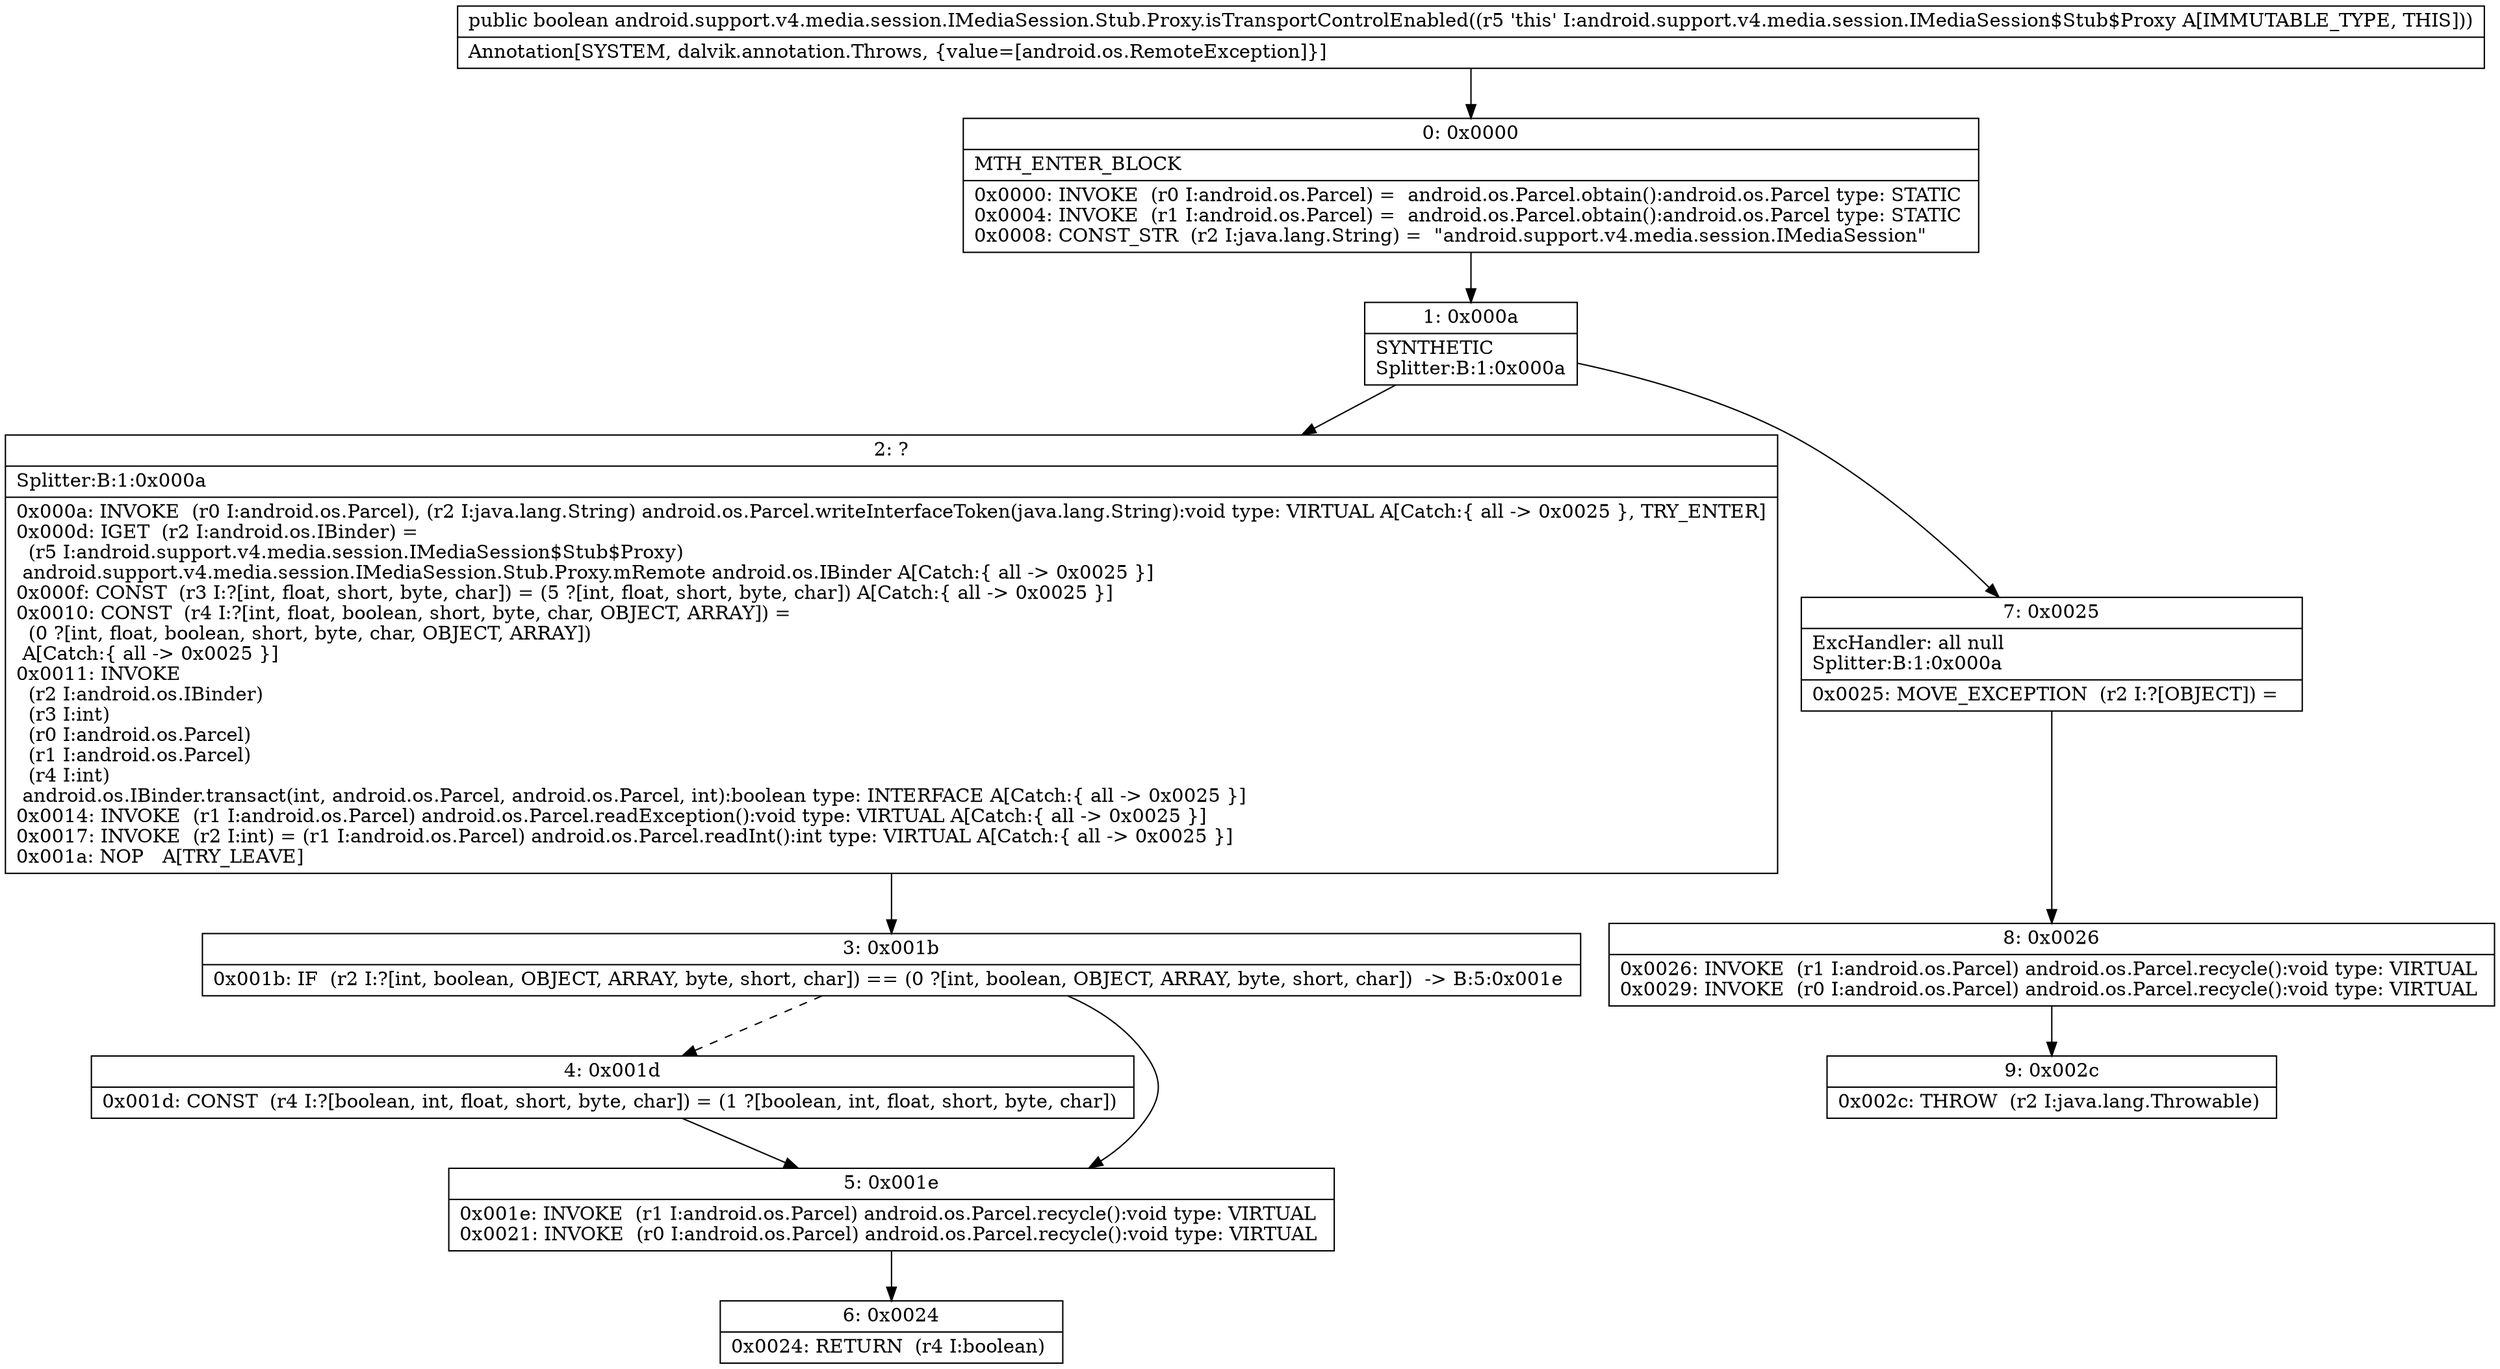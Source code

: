 digraph "CFG forandroid.support.v4.media.session.IMediaSession.Stub.Proxy.isTransportControlEnabled()Z" {
Node_0 [shape=record,label="{0\:\ 0x0000|MTH_ENTER_BLOCK\l|0x0000: INVOKE  (r0 I:android.os.Parcel) =  android.os.Parcel.obtain():android.os.Parcel type: STATIC \l0x0004: INVOKE  (r1 I:android.os.Parcel) =  android.os.Parcel.obtain():android.os.Parcel type: STATIC \l0x0008: CONST_STR  (r2 I:java.lang.String) =  \"android.support.v4.media.session.IMediaSession\" \l}"];
Node_1 [shape=record,label="{1\:\ 0x000a|SYNTHETIC\lSplitter:B:1:0x000a\l}"];
Node_2 [shape=record,label="{2\:\ ?|Splitter:B:1:0x000a\l|0x000a: INVOKE  (r0 I:android.os.Parcel), (r2 I:java.lang.String) android.os.Parcel.writeInterfaceToken(java.lang.String):void type: VIRTUAL A[Catch:\{ all \-\> 0x0025 \}, TRY_ENTER]\l0x000d: IGET  (r2 I:android.os.IBinder) = \l  (r5 I:android.support.v4.media.session.IMediaSession$Stub$Proxy)\l android.support.v4.media.session.IMediaSession.Stub.Proxy.mRemote android.os.IBinder A[Catch:\{ all \-\> 0x0025 \}]\l0x000f: CONST  (r3 I:?[int, float, short, byte, char]) = (5 ?[int, float, short, byte, char]) A[Catch:\{ all \-\> 0x0025 \}]\l0x0010: CONST  (r4 I:?[int, float, boolean, short, byte, char, OBJECT, ARRAY]) = \l  (0 ?[int, float, boolean, short, byte, char, OBJECT, ARRAY])\l A[Catch:\{ all \-\> 0x0025 \}]\l0x0011: INVOKE  \l  (r2 I:android.os.IBinder)\l  (r3 I:int)\l  (r0 I:android.os.Parcel)\l  (r1 I:android.os.Parcel)\l  (r4 I:int)\l android.os.IBinder.transact(int, android.os.Parcel, android.os.Parcel, int):boolean type: INTERFACE A[Catch:\{ all \-\> 0x0025 \}]\l0x0014: INVOKE  (r1 I:android.os.Parcel) android.os.Parcel.readException():void type: VIRTUAL A[Catch:\{ all \-\> 0x0025 \}]\l0x0017: INVOKE  (r2 I:int) = (r1 I:android.os.Parcel) android.os.Parcel.readInt():int type: VIRTUAL A[Catch:\{ all \-\> 0x0025 \}]\l0x001a: NOP   A[TRY_LEAVE]\l}"];
Node_3 [shape=record,label="{3\:\ 0x001b|0x001b: IF  (r2 I:?[int, boolean, OBJECT, ARRAY, byte, short, char]) == (0 ?[int, boolean, OBJECT, ARRAY, byte, short, char])  \-\> B:5:0x001e \l}"];
Node_4 [shape=record,label="{4\:\ 0x001d|0x001d: CONST  (r4 I:?[boolean, int, float, short, byte, char]) = (1 ?[boolean, int, float, short, byte, char]) \l}"];
Node_5 [shape=record,label="{5\:\ 0x001e|0x001e: INVOKE  (r1 I:android.os.Parcel) android.os.Parcel.recycle():void type: VIRTUAL \l0x0021: INVOKE  (r0 I:android.os.Parcel) android.os.Parcel.recycle():void type: VIRTUAL \l}"];
Node_6 [shape=record,label="{6\:\ 0x0024|0x0024: RETURN  (r4 I:boolean) \l}"];
Node_7 [shape=record,label="{7\:\ 0x0025|ExcHandler: all null\lSplitter:B:1:0x000a\l|0x0025: MOVE_EXCEPTION  (r2 I:?[OBJECT]) =  \l}"];
Node_8 [shape=record,label="{8\:\ 0x0026|0x0026: INVOKE  (r1 I:android.os.Parcel) android.os.Parcel.recycle():void type: VIRTUAL \l0x0029: INVOKE  (r0 I:android.os.Parcel) android.os.Parcel.recycle():void type: VIRTUAL \l}"];
Node_9 [shape=record,label="{9\:\ 0x002c|0x002c: THROW  (r2 I:java.lang.Throwable) \l}"];
MethodNode[shape=record,label="{public boolean android.support.v4.media.session.IMediaSession.Stub.Proxy.isTransportControlEnabled((r5 'this' I:android.support.v4.media.session.IMediaSession$Stub$Proxy A[IMMUTABLE_TYPE, THIS]))  | Annotation[SYSTEM, dalvik.annotation.Throws, \{value=[android.os.RemoteException]\}]\l}"];
MethodNode -> Node_0;
Node_0 -> Node_1;
Node_1 -> Node_2;
Node_1 -> Node_7;
Node_2 -> Node_3;
Node_3 -> Node_4[style=dashed];
Node_3 -> Node_5;
Node_4 -> Node_5;
Node_5 -> Node_6;
Node_7 -> Node_8;
Node_8 -> Node_9;
}

